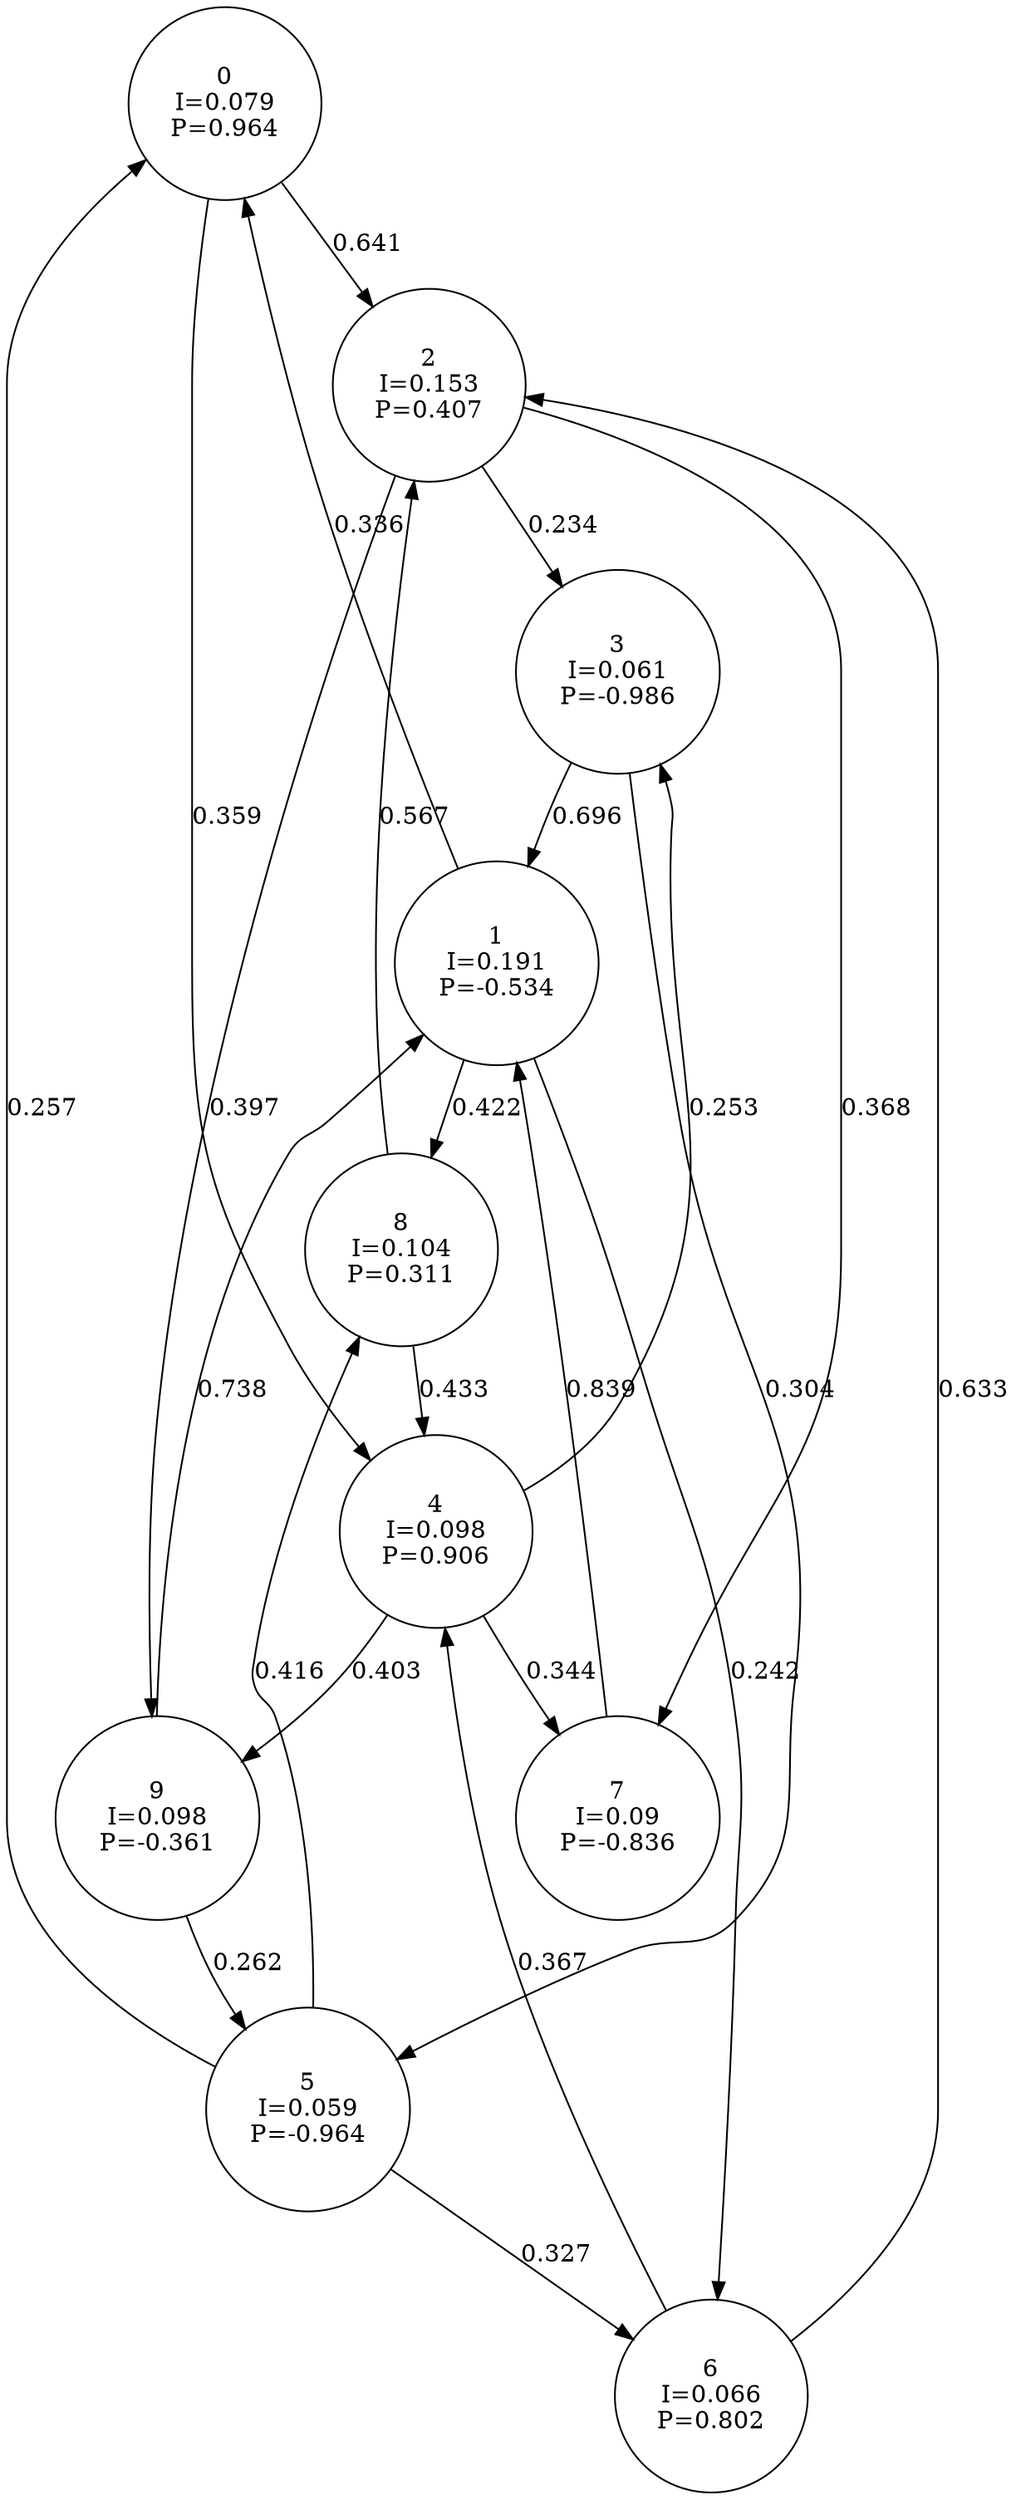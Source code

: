 digraph a {
0 [shape=circle, label="0\nI=0.079\nP=0.964"];
	0 -> 2 [label="0.641"];
	0 -> 4 [label="0.359"];
1 [shape=circle, label="1\nI=0.191\nP=-0.534"];
	1 -> 0 [label="0.336"];
	1 -> 6 [label="0.242"];
	1 -> 8 [label="0.422"];
2 [shape=circle, label="2\nI=0.153\nP=0.407"];
	2 -> 3 [label="0.234"];
	2 -> 7 [label="0.368"];
	2 -> 9 [label="0.397"];
3 [shape=circle, label="3\nI=0.061\nP=-0.986"];
	3 -> 1 [label="0.696"];
	3 -> 5 [label="0.304"];
4 [shape=circle, label="4\nI=0.098\nP=0.906"];
	4 -> 3 [label="0.253"];
	4 -> 7 [label="0.344"];
	4 -> 9 [label="0.403"];
5 [shape=circle, label="5\nI=0.059\nP=-0.964"];
	5 -> 0 [label="0.257"];
	5 -> 6 [label="0.327"];
	5 -> 8 [label="0.416"];
6 [shape=circle, label="6\nI=0.066\nP=0.802"];
	6 -> 2 [label="0.633"];
	6 -> 4 [label="0.367"];
7 [shape=circle, label="7\nI=0.09\nP=-0.836"];
	7 -> 1 [label="0.839"];
8 [shape=circle, label="8\nI=0.104\nP=0.311"];
	8 -> 2 [label="0.567"];
	8 -> 4 [label="0.433"];
9 [shape=circle, label="9\nI=0.098\nP=-0.361"];
	9 -> 1 [label="0.738"];
	9 -> 5 [label="0.262"];
}